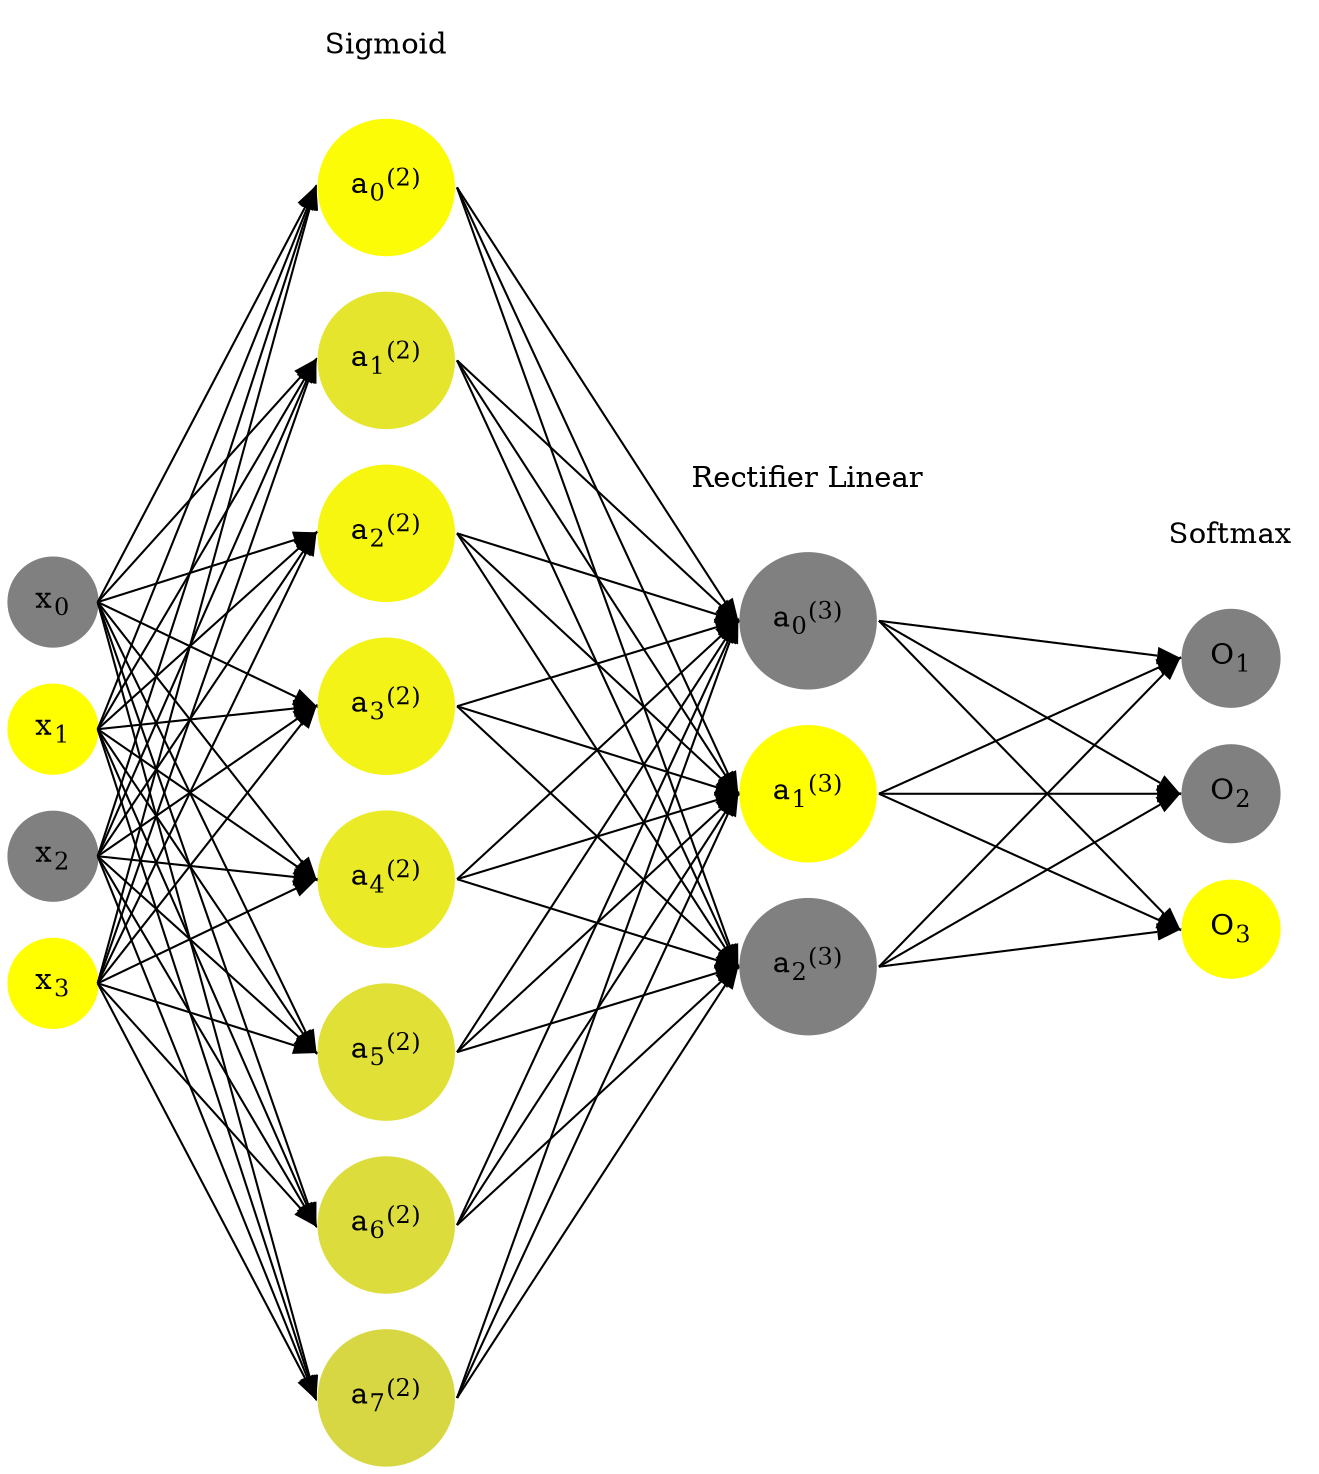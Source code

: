 digraph G {
	rankdir = LR;
	splines=false;
	edge[style=invis];
	ranksep= 1.4;
	{
	node [shape=circle, color="0.1667, 0.0, 0.5", style=filled, fillcolor="0.1667, 0.0, 0.5"];
	x0 [label=<x<sub>0</sub>>];
	}
	{
	node [shape=circle, color="0.1667, 1.0, 1.0", style=filled, fillcolor="0.1667, 1.0, 1.0"];
	x1 [label=<x<sub>1</sub>>];
	}
	{
	node [shape=circle, color="0.1667, 0.0, 0.5", style=filled, fillcolor="0.1667, 0.0, 0.5"];
	x2 [label=<x<sub>2</sub>>];
	}
	{
	node [shape=circle, color="0.1667, 1.0, 1.0", style=filled, fillcolor="0.1667, 1.0, 1.0"];
	x3 [label=<x<sub>3</sub>>];
	}
	{
	node [shape=circle, color="0.1667, 0.971581, 0.985791", style=filled, fillcolor="0.1667, 0.971581, 0.985791"];
	a02 [label=<a<sub>0</sub><sup>(2)</sup>>];
	}
	{
	node [shape=circle, color="0.1667, 0.796121, 0.898061", style=filled, fillcolor="0.1667, 0.796121, 0.898061"];
	a12 [label=<a<sub>1</sub><sup>(2)</sup>>];
	}
	{
	node [shape=circle, color="0.1667, 0.928644, 0.964322", style=filled, fillcolor="0.1667, 0.928644, 0.964322"];
	a22 [label=<a<sub>2</sub><sup>(2)</sup>>];
	}
	{
	node [shape=circle, color="0.1667, 0.902841, 0.951420", style=filled, fillcolor="0.1667, 0.902841, 0.951420"];
	a32 [label=<a<sub>3</sub><sup>(2)</sup>>];
	}
	{
	node [shape=circle, color="0.1667, 0.833224, 0.916612", style=filled, fillcolor="0.1667, 0.833224, 0.916612"];
	a42 [label=<a<sub>4</sub><sup>(2)</sup>>];
	}
	{
	node [shape=circle, color="0.1667, 0.750587, 0.875293", style=filled, fillcolor="0.1667, 0.750587, 0.875293"];
	a52 [label=<a<sub>5</sub><sup>(2)</sup>>];
	}
	{
	node [shape=circle, color="0.1667, 0.726784, 0.863392", style=filled, fillcolor="0.1667, 0.726784, 0.863392"];
	a62 [label=<a<sub>6</sub><sup>(2)</sup>>];
	}
	{
	node [shape=circle, color="0.1667, 0.686653, 0.843327", style=filled, fillcolor="0.1667, 0.686653, 0.843327"];
	a72 [label=<a<sub>7</sub><sup>(2)</sup>>];
	}
	{
	node [shape=circle, color="0.1667, 0.000000, 0.500000", style=filled, fillcolor="0.1667, 0.000000, 0.500000"];
	a03 [label=<a<sub>0</sub><sup>(3)</sup>>];
	}
	{
	node [shape=circle, color="0.1667, 21.672318, 11.336159", style=filled, fillcolor="0.1667, 21.672318, 11.336159"];
	a13 [label=<a<sub>1</sub><sup>(3)</sup>>];
	}
	{
	node [shape=circle, color="0.1667, 0.000000, 0.500000", style=filled, fillcolor="0.1667, 0.000000, 0.500000"];
	a23 [label=<a<sub>2</sub><sup>(3)</sup>>];
	}
	{
	node [shape=circle, color="0.1667, 0.0, 0.5", style=filled, fillcolor="0.1667, 0.0, 0.5"];
	O1 [label=<O<sub>1</sub>>];
	}
	{
	node [shape=circle, color="0.1667, 0.0, 0.5", style=filled, fillcolor="0.1667, 0.0, 0.5"];
	O2 [label=<O<sub>2</sub>>];
	}
	{
	node [shape=circle, color="0.1667, 1.0, 1.0", style=filled, fillcolor="0.1667, 1.0, 1.0"];
	O3 [label=<O<sub>3</sub>>];
	}
	{
	rank=same;
	x0->x1->x2->x3;
	}
	{
	rank=same;
	a02->a12->a22->a32->a42->a52->a62->a72;
	}
	{
	rank=same;
	a03->a13->a23;
	}
	{
	rank=same;
	O1->O2->O3;
	}
	l1 [shape=plaintext,label="Sigmoid"];
	l1->a02;
	{rank=same; l1;a02};
	l2 [shape=plaintext,label="Rectifier Linear"];
	l2->a03;
	{rank=same; l2;a03};
	l3 [shape=plaintext,label="Softmax"];
	l3->O1;
	{rank=same; l3;O1};
edge[style=solid, tailport=e, headport=w];
	{x0;x1;x2;x3} -> {a02;a12;a22;a32;a42;a52;a62;a72};
	{a02;a12;a22;a32;a42;a52;a62;a72} -> {a03;a13;a23};
	{a03;a13;a23} -> {O1,O2,O3};
}